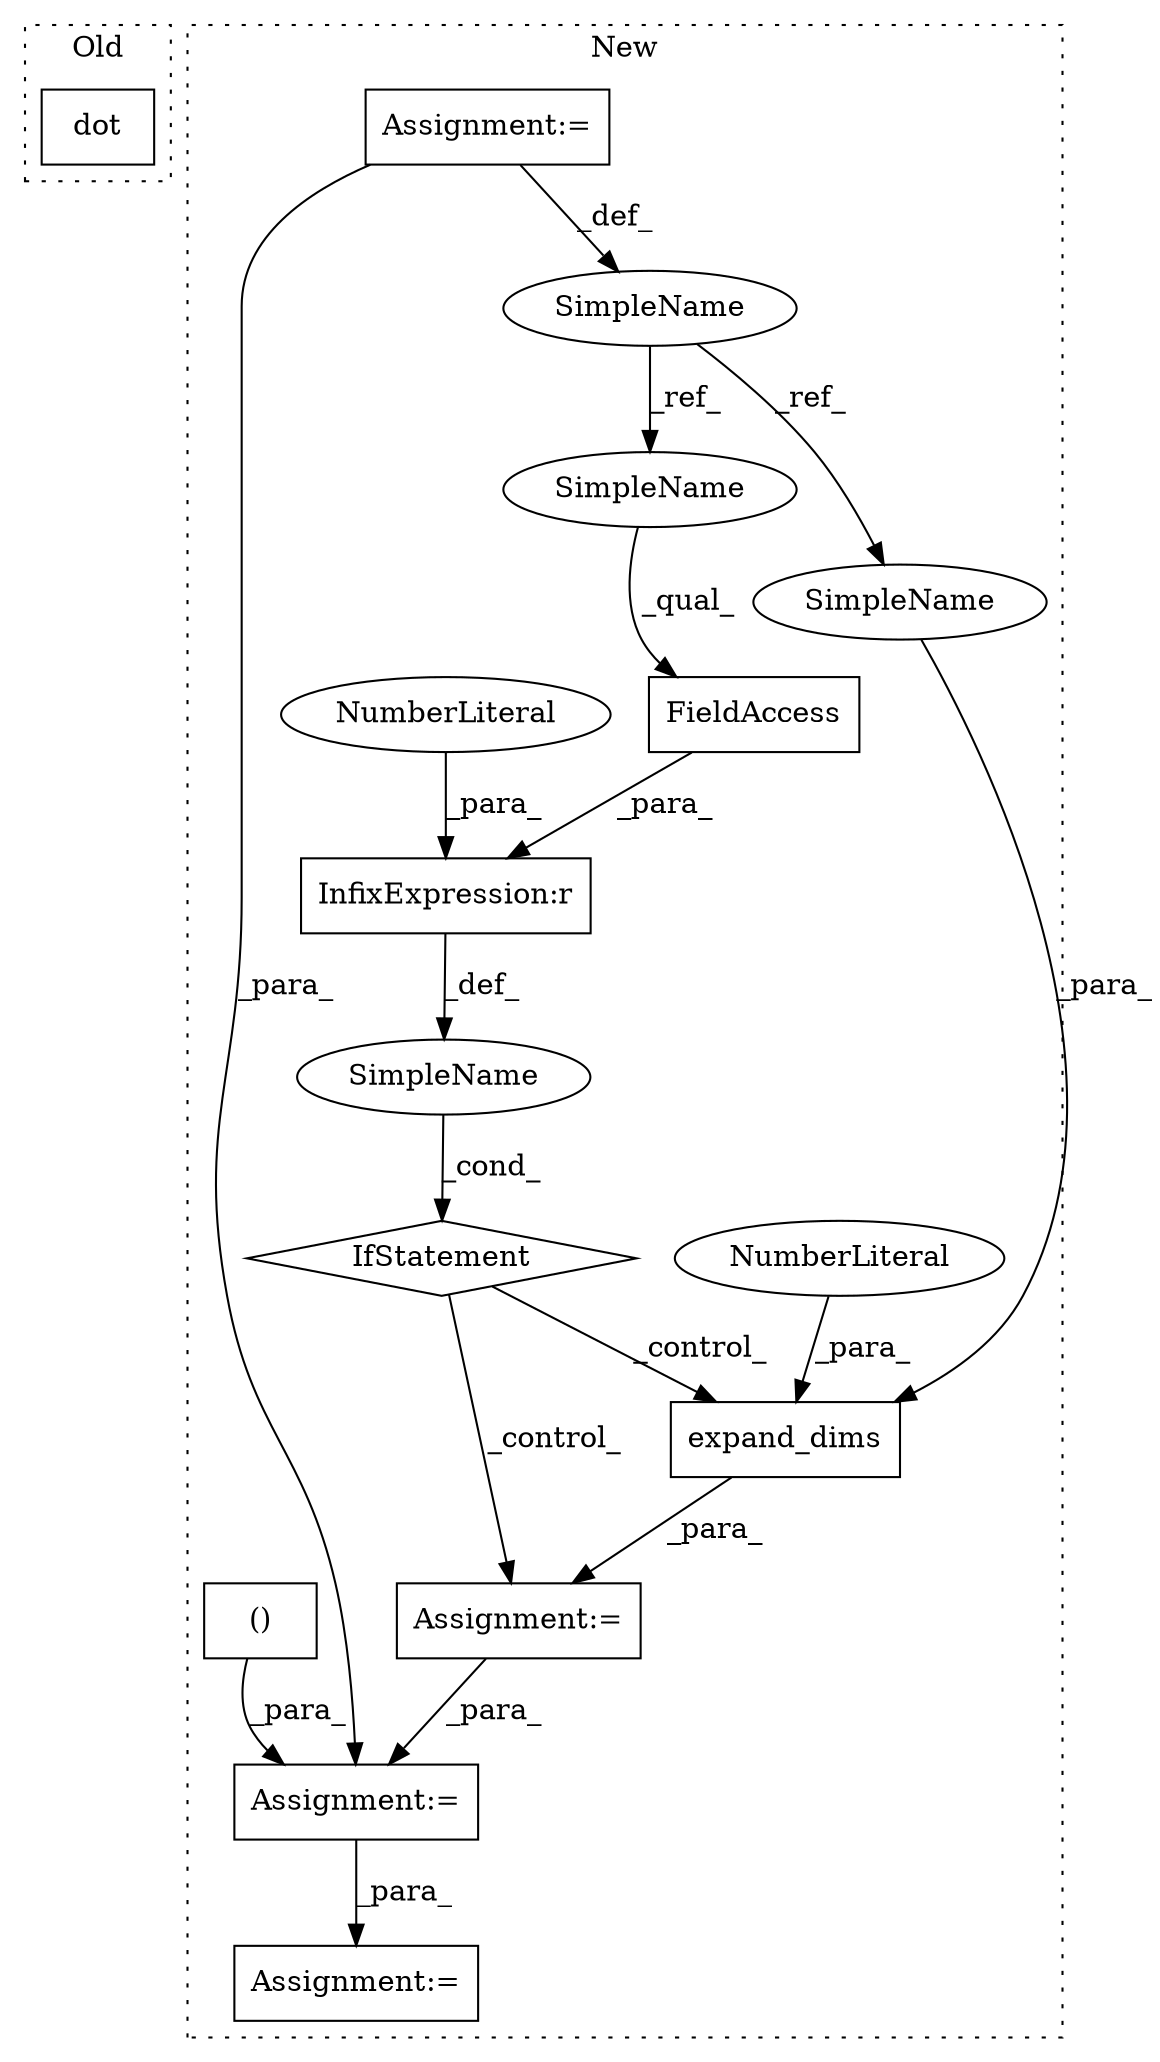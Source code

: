 digraph G {
subgraph cluster0 {
1 [label="dot" a="32" s="2637,2679" l="4,1" shape="box"];
label = "Old";
style="dotted";
}
subgraph cluster1 {
2 [label="IfStatement" a="25" s="2653,2678" l="4,2" shape="diamond"];
3 [label="Assignment:=" a="7" s="2699" l="1" shape="box"];
4 [label="SimpleName" a="42" s="" l="" shape="ellipse"];
5 [label="InfixExpression:r" a="27" s="2673" l="4" shape="box"];
6 [label="NumberLiteral" a="34" s="2677" l="1" shape="ellipse"];
7 [label="FieldAccess" a="22" s="2657" l="16" shape="box"];
8 [label="Assignment:=" a="7" s="3014" l="1" shape="box"];
9 [label="expand_dims" a="32" s="2706,2731" l="12,1" shape="box"];
10 [label="NumberLiteral" a="34" s="2730" l="1" shape="ellipse"];
11 [label="SimpleName" a="42" s="2549" l="11" shape="ellipse"];
12 [label="Assignment:=" a="7" s="2549" l="11" shape="box"];
13 [label="()" a="106" s="2959" l="29" shape="box"];
14 [label="Assignment:=" a="7" s="2902" l="1" shape="box"];
15 [label="SimpleName" a="42" s="2657" l="11" shape="ellipse"];
16 [label="SimpleName" a="42" s="2718" l="11" shape="ellipse"];
label = "New";
style="dotted";
}
2 -> 3 [label="_control_"];
2 -> 9 [label="_control_"];
3 -> 14 [label="_para_"];
4 -> 2 [label="_cond_"];
5 -> 4 [label="_def_"];
6 -> 5 [label="_para_"];
7 -> 5 [label="_para_"];
9 -> 3 [label="_para_"];
10 -> 9 [label="_para_"];
11 -> 15 [label="_ref_"];
11 -> 16 [label="_ref_"];
12 -> 14 [label="_para_"];
12 -> 11 [label="_def_"];
13 -> 14 [label="_para_"];
14 -> 8 [label="_para_"];
15 -> 7 [label="_qual_"];
16 -> 9 [label="_para_"];
}
